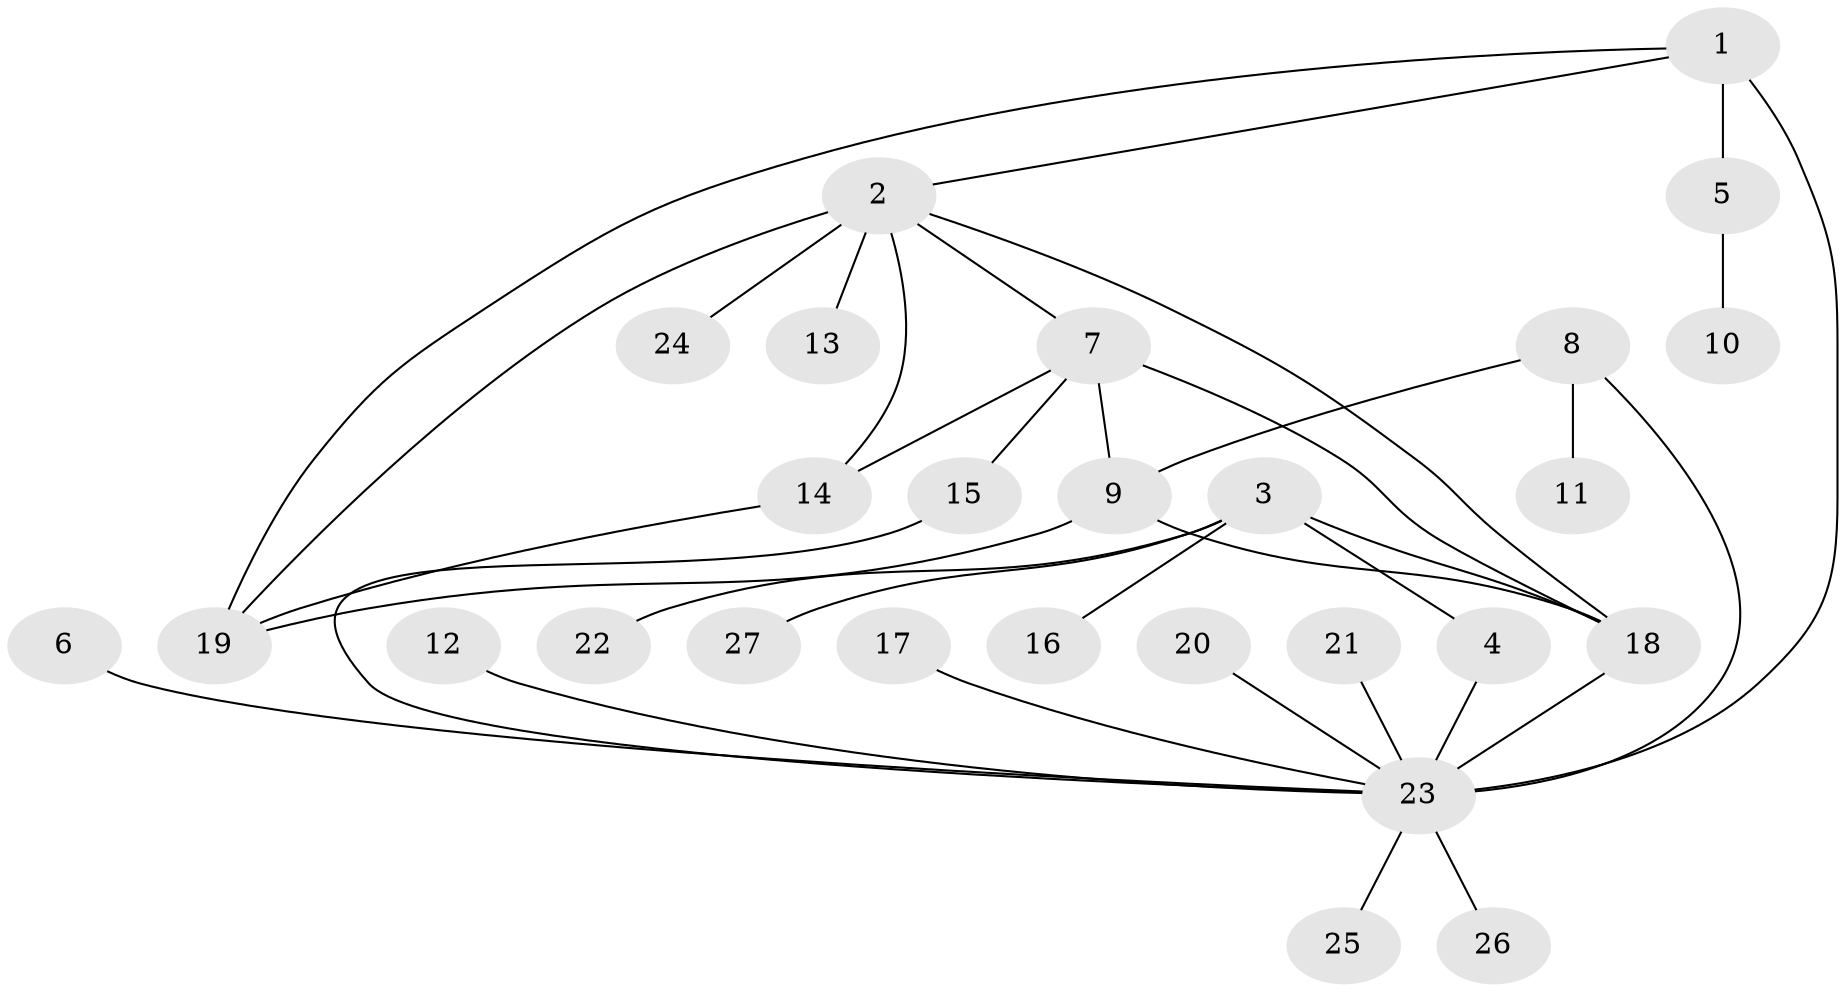 // original degree distribution, {4: 0.09090909090909091, 7: 0.045454545454545456, 8: 0.015151515151515152, 9: 0.015151515151515152, 5: 0.030303030303030304, 6: 0.015151515151515152, 16: 0.015151515151515152, 3: 0.06060606060606061, 1: 0.5757575757575758, 2: 0.13636363636363635}
// Generated by graph-tools (version 1.1) at 2025/37/03/04/25 23:37:47]
// undirected, 27 vertices, 36 edges
graph export_dot {
  node [color=gray90,style=filled];
  1;
  2;
  3;
  4;
  5;
  6;
  7;
  8;
  9;
  10;
  11;
  12;
  13;
  14;
  15;
  16;
  17;
  18;
  19;
  20;
  21;
  22;
  23;
  24;
  25;
  26;
  27;
  1 -- 2 [weight=1.0];
  1 -- 5 [weight=1.0];
  1 -- 19 [weight=1.0];
  1 -- 23 [weight=2.0];
  2 -- 7 [weight=1.0];
  2 -- 13 [weight=1.0];
  2 -- 14 [weight=1.0];
  2 -- 18 [weight=1.0];
  2 -- 19 [weight=2.0];
  2 -- 24 [weight=1.0];
  3 -- 4 [weight=1.0];
  3 -- 16 [weight=1.0];
  3 -- 18 [weight=2.0];
  3 -- 22 [weight=1.0];
  3 -- 27 [weight=1.0];
  4 -- 23 [weight=1.0];
  5 -- 10 [weight=1.0];
  6 -- 23 [weight=1.0];
  7 -- 9 [weight=1.0];
  7 -- 14 [weight=1.0];
  7 -- 15 [weight=1.0];
  7 -- 18 [weight=2.0];
  8 -- 9 [weight=2.0];
  8 -- 11 [weight=1.0];
  8 -- 23 [weight=1.0];
  9 -- 18 [weight=1.0];
  9 -- 19 [weight=1.0];
  12 -- 23 [weight=1.0];
  14 -- 19 [weight=1.0];
  15 -- 23 [weight=1.0];
  17 -- 23 [weight=1.0];
  18 -- 23 [weight=2.0];
  20 -- 23 [weight=1.0];
  21 -- 23 [weight=1.0];
  23 -- 25 [weight=1.0];
  23 -- 26 [weight=1.0];
}
